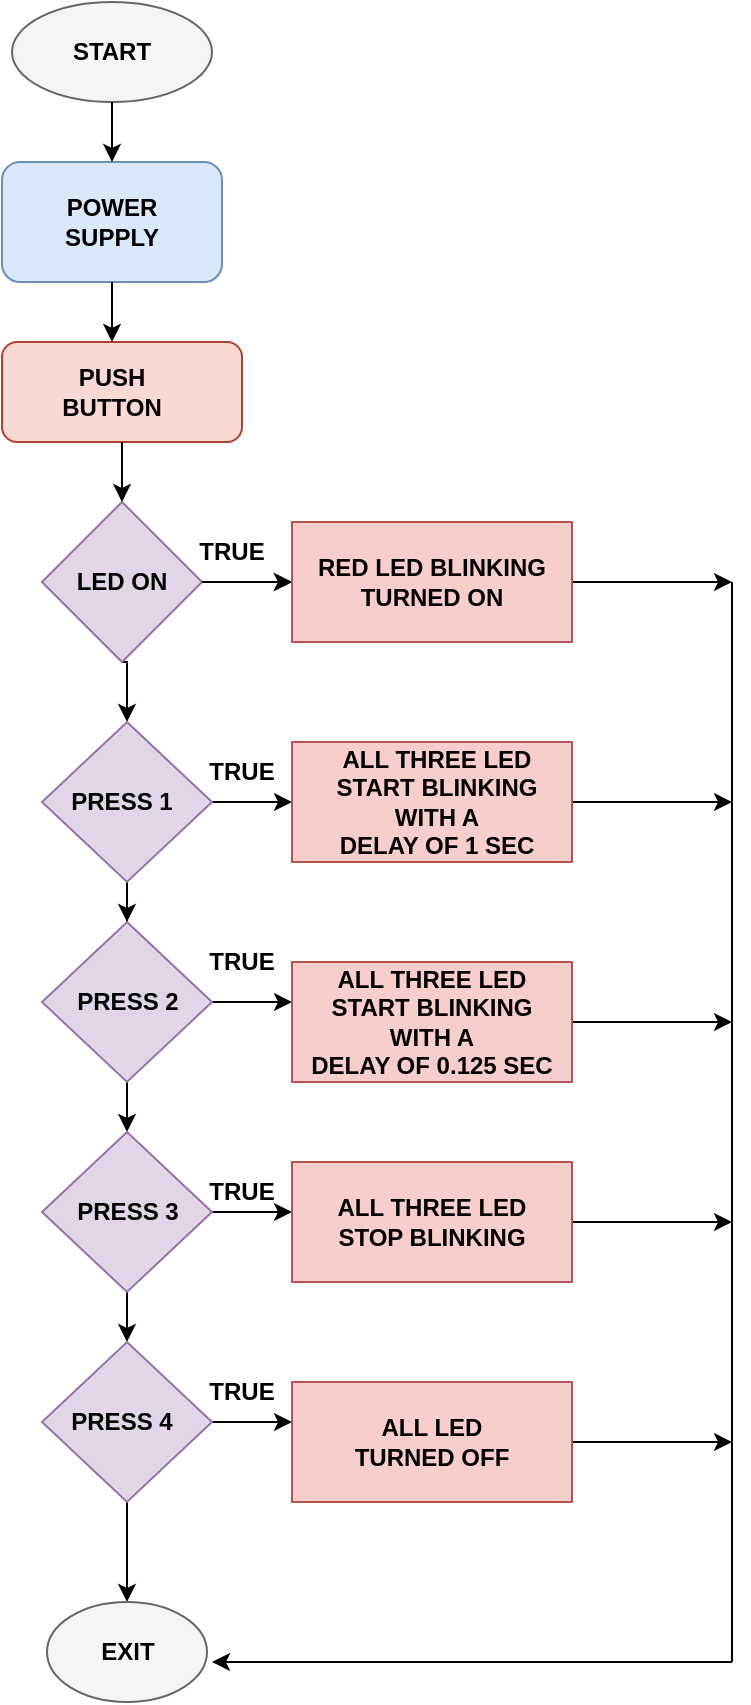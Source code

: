 <mxfile version="17.4.6" type="device"><diagram id="2weXYH4W0j-OscLCn6os" name="Page-1"><mxGraphModel dx="782" dy="379" grid="1" gridSize="10" guides="1" tooltips="1" connect="1" arrows="1" fold="1" page="0" pageScale="1" pageWidth="827" pageHeight="1169" math="0" shadow="0"><root><mxCell id="0"/><mxCell id="1" parent="0"/><mxCell id="jkuo57_W7lgo4LrSuN0N-1" value="" style="ellipse;whiteSpace=wrap;html=1;fillColor=#f5f5f5;fontColor=#333333;strokeColor=#666666;" parent="1" vertex="1"><mxGeometry x="340" y="20" width="100" height="50" as="geometry"/></mxCell><mxCell id="jkuo57_W7lgo4LrSuN0N-3" value="&lt;b&gt;START&lt;/b&gt;" style="text;html=1;strokeColor=none;fillColor=none;align=center;verticalAlign=middle;whiteSpace=wrap;rounded=0;" parent="1" vertex="1"><mxGeometry x="360" y="30" width="60" height="30" as="geometry"/></mxCell><mxCell id="jkuo57_W7lgo4LrSuN0N-5" value="" style="rounded=1;whiteSpace=wrap;html=1;fillColor=#dae8fc;strokeColor=#6c8ebf;" parent="1" vertex="1"><mxGeometry x="335" y="100" width="110" height="60" as="geometry"/></mxCell><mxCell id="jkuo57_W7lgo4LrSuN0N-9" value="" style="endArrow=classic;html=1;rounded=0;exitX=0.5;exitY=1;exitDx=0;exitDy=0;" parent="1" source="jkuo57_W7lgo4LrSuN0N-1" edge="1"><mxGeometry width="50" height="50" relative="1" as="geometry"><mxPoint x="380" y="220" as="sourcePoint"/><mxPoint x="390" y="100" as="targetPoint"/></mxGeometry></mxCell><mxCell id="jkuo57_W7lgo4LrSuN0N-10" value="&lt;b&gt;POWER SUPPLY&lt;/b&gt;" style="text;html=1;strokeColor=none;fillColor=none;align=center;verticalAlign=middle;whiteSpace=wrap;rounded=0;" parent="1" vertex="1"><mxGeometry x="360" y="115" width="60" height="30" as="geometry"/></mxCell><mxCell id="jkuo57_W7lgo4LrSuN0N-11" value="" style="endArrow=classic;html=1;rounded=0;exitX=0.5;exitY=1;exitDx=0;exitDy=0;" parent="1" source="jkuo57_W7lgo4LrSuN0N-5" edge="1"><mxGeometry width="50" height="50" relative="1" as="geometry"><mxPoint x="380" y="220" as="sourcePoint"/><mxPoint x="390" y="190" as="targetPoint"/></mxGeometry></mxCell><mxCell id="jkuo57_W7lgo4LrSuN0N-12" value="" style="rounded=1;whiteSpace=wrap;html=1;fillColor=#fad9d5;strokeColor=#ae4132;" parent="1" vertex="1"><mxGeometry x="335" y="190" width="120" height="50" as="geometry"/></mxCell><mxCell id="jkuo57_W7lgo4LrSuN0N-13" value="&lt;b&gt;PUSH BUTTON&lt;/b&gt;" style="text;html=1;strokeColor=none;fillColor=none;align=center;verticalAlign=middle;whiteSpace=wrap;rounded=0;" parent="1" vertex="1"><mxGeometry x="360" y="200" width="60" height="30" as="geometry"/></mxCell><mxCell id="jkuo57_W7lgo4LrSuN0N-21" style="edgeStyle=orthogonalEdgeStyle;rounded=0;orthogonalLoop=1;jettySize=auto;html=1;entryX=0;entryY=0.5;entryDx=0;entryDy=0;" parent="1" source="jkuo57_W7lgo4LrSuN0N-14" target="jkuo57_W7lgo4LrSuN0N-19" edge="1"><mxGeometry relative="1" as="geometry"/></mxCell><mxCell id="jkuo57_W7lgo4LrSuN0N-22" style="edgeStyle=orthogonalEdgeStyle;rounded=0;orthogonalLoop=1;jettySize=auto;html=1;exitX=0.5;exitY=1;exitDx=0;exitDy=0;entryX=0.5;entryY=0;entryDx=0;entryDy=0;" parent="1" source="jkuo57_W7lgo4LrSuN0N-14" target="jkuo57_W7lgo4LrSuN0N-20" edge="1"><mxGeometry relative="1" as="geometry"/></mxCell><mxCell id="jkuo57_W7lgo4LrSuN0N-14" value="" style="rhombus;whiteSpace=wrap;html=1;fillColor=#e1d5e7;strokeColor=#9673a6;" parent="1" vertex="1"><mxGeometry x="355" y="270" width="80" height="80" as="geometry"/></mxCell><mxCell id="jkuo57_W7lgo4LrSuN0N-18" value="" style="endArrow=classic;html=1;rounded=0;exitX=1;exitY=0.5;exitDx=0;exitDy=0;" parent="1" source="jkuo57_W7lgo4LrSuN0N-14" edge="1"><mxGeometry width="50" height="50" relative="1" as="geometry"><mxPoint x="380" y="210" as="sourcePoint"/><mxPoint x="480" y="310" as="targetPoint"/></mxGeometry></mxCell><mxCell id="jkuo57_W7lgo4LrSuN0N-41" style="edgeStyle=orthogonalEdgeStyle;rounded=0;orthogonalLoop=1;jettySize=auto;html=1;" parent="1" source="jkuo57_W7lgo4LrSuN0N-19" edge="1"><mxGeometry relative="1" as="geometry"><mxPoint x="700" y="310" as="targetPoint"/></mxGeometry></mxCell><mxCell id="jkuo57_W7lgo4LrSuN0N-19" value="" style="rounded=0;whiteSpace=wrap;html=1;fillColor=#f8cecc;strokeColor=#b85450;" parent="1" vertex="1"><mxGeometry x="480" y="280" width="140" height="60" as="geometry"/></mxCell><mxCell id="jkuo57_W7lgo4LrSuN0N-27" style="edgeStyle=orthogonalEdgeStyle;rounded=0;orthogonalLoop=1;jettySize=auto;html=1;exitX=1;exitY=0.5;exitDx=0;exitDy=0;entryX=0;entryY=0.5;entryDx=0;entryDy=0;" parent="1" source="jkuo57_W7lgo4LrSuN0N-20" target="jkuo57_W7lgo4LrSuN0N-25" edge="1"><mxGeometry relative="1" as="geometry"/></mxCell><mxCell id="jkuo57_W7lgo4LrSuN0N-29" style="edgeStyle=orthogonalEdgeStyle;rounded=0;orthogonalLoop=1;jettySize=auto;html=1;entryX=0.5;entryY=0;entryDx=0;entryDy=0;" parent="1" source="jkuo57_W7lgo4LrSuN0N-20" target="jkuo57_W7lgo4LrSuN0N-28" edge="1"><mxGeometry relative="1" as="geometry"/></mxCell><mxCell id="jkuo57_W7lgo4LrSuN0N-20" value="" style="rhombus;whiteSpace=wrap;html=1;fillColor=#e1d5e7;strokeColor=#9673a6;" parent="1" vertex="1"><mxGeometry x="355" y="380" width="85" height="80" as="geometry"/></mxCell><mxCell id="jkuo57_W7lgo4LrSuN0N-24" value="" style="endArrow=classic;html=1;rounded=0;exitX=0.5;exitY=1;exitDx=0;exitDy=0;entryX=0.5;entryY=0;entryDx=0;entryDy=0;" parent="1" source="jkuo57_W7lgo4LrSuN0N-12" target="jkuo57_W7lgo4LrSuN0N-14" edge="1"><mxGeometry width="50" height="50" relative="1" as="geometry"><mxPoint x="380" y="360" as="sourcePoint"/><mxPoint x="430" y="310" as="targetPoint"/></mxGeometry></mxCell><mxCell id="jkuo57_W7lgo4LrSuN0N-42" style="edgeStyle=orthogonalEdgeStyle;rounded=0;orthogonalLoop=1;jettySize=auto;html=1;" parent="1" source="jkuo57_W7lgo4LrSuN0N-25" edge="1"><mxGeometry relative="1" as="geometry"><mxPoint x="700" y="420" as="targetPoint"/></mxGeometry></mxCell><mxCell id="jkuo57_W7lgo4LrSuN0N-25" value="" style="rounded=0;whiteSpace=wrap;html=1;fillColor=#f8cecc;strokeColor=#b85450;" parent="1" vertex="1"><mxGeometry x="480" y="390" width="140" height="60" as="geometry"/></mxCell><mxCell id="jkuo57_W7lgo4LrSuN0N-34" style="edgeStyle=orthogonalEdgeStyle;rounded=0;orthogonalLoop=1;jettySize=auto;html=1;" parent="1" source="jkuo57_W7lgo4LrSuN0N-28" edge="1"><mxGeometry relative="1" as="geometry"><mxPoint x="480" y="520" as="targetPoint"/></mxGeometry></mxCell><mxCell id="jkuo57_W7lgo4LrSuN0N-37" style="edgeStyle=orthogonalEdgeStyle;rounded=0;orthogonalLoop=1;jettySize=auto;html=1;entryX=0.5;entryY=0;entryDx=0;entryDy=0;" parent="1" source="jkuo57_W7lgo4LrSuN0N-28" target="jkuo57_W7lgo4LrSuN0N-35" edge="1"><mxGeometry relative="1" as="geometry"/></mxCell><mxCell id="jkuo57_W7lgo4LrSuN0N-28" value="" style="rhombus;whiteSpace=wrap;html=1;fillColor=#e1d5e7;strokeColor=#9673a6;" parent="1" vertex="1"><mxGeometry x="355" y="480" width="85" height="80" as="geometry"/></mxCell><mxCell id="jkuo57_W7lgo4LrSuN0N-43" style="edgeStyle=orthogonalEdgeStyle;rounded=0;orthogonalLoop=1;jettySize=auto;html=1;" parent="1" source="jkuo57_W7lgo4LrSuN0N-30" edge="1"><mxGeometry relative="1" as="geometry"><mxPoint x="700" y="530" as="targetPoint"/></mxGeometry></mxCell><mxCell id="jkuo57_W7lgo4LrSuN0N-30" value="" style="rounded=0;whiteSpace=wrap;html=1;fillColor=#f8cecc;strokeColor=#b85450;" parent="1" vertex="1"><mxGeometry x="480" y="500" width="140" height="60" as="geometry"/></mxCell><mxCell id="jkuo57_W7lgo4LrSuN0N-38" style="edgeStyle=orthogonalEdgeStyle;rounded=0;orthogonalLoop=1;jettySize=auto;html=1;" parent="1" source="jkuo57_W7lgo4LrSuN0N-35" edge="1"><mxGeometry relative="1" as="geometry"><mxPoint x="480" y="625" as="targetPoint"/></mxGeometry></mxCell><mxCell id="jkuo57_W7lgo4LrSuN0N-57" style="edgeStyle=orthogonalEdgeStyle;rounded=0;orthogonalLoop=1;jettySize=auto;html=1;entryX=0.5;entryY=0;entryDx=0;entryDy=0;" parent="1" source="jkuo57_W7lgo4LrSuN0N-35" target="jkuo57_W7lgo4LrSuN0N-55" edge="1"><mxGeometry relative="1" as="geometry"/></mxCell><mxCell id="jkuo57_W7lgo4LrSuN0N-35" value="" style="rhombus;whiteSpace=wrap;html=1;fillColor=#e1d5e7;strokeColor=#9673a6;" parent="1" vertex="1"><mxGeometry x="355" y="585" width="85" height="80" as="geometry"/></mxCell><mxCell id="jkuo57_W7lgo4LrSuN0N-44" style="edgeStyle=orthogonalEdgeStyle;rounded=0;orthogonalLoop=1;jettySize=auto;html=1;" parent="1" source="jkuo57_W7lgo4LrSuN0N-39" edge="1"><mxGeometry relative="1" as="geometry"><mxPoint x="700" y="630" as="targetPoint"/></mxGeometry></mxCell><mxCell id="jkuo57_W7lgo4LrSuN0N-39" value="" style="rounded=0;whiteSpace=wrap;html=1;fillColor=#f8cecc;strokeColor=#b85450;" parent="1" vertex="1"><mxGeometry x="480" y="600" width="140" height="60" as="geometry"/></mxCell><mxCell id="jkuo57_W7lgo4LrSuN0N-40" value="" style="endArrow=none;html=1;rounded=0;" parent="1" edge="1"><mxGeometry width="50" height="50" relative="1" as="geometry"><mxPoint x="700" y="850" as="sourcePoint"/><mxPoint x="700" y="310" as="targetPoint"/></mxGeometry></mxCell><mxCell id="jkuo57_W7lgo4LrSuN0N-45" value="&lt;b&gt;LED ON&lt;/b&gt;" style="text;html=1;strokeColor=none;fillColor=none;align=center;verticalAlign=middle;whiteSpace=wrap;rounded=0;" parent="1" vertex="1"><mxGeometry x="365" y="295" width="60" height="30" as="geometry"/></mxCell><mxCell id="jkuo57_W7lgo4LrSuN0N-46" value="&lt;b&gt;RED LED BLINKING TURNED ON&lt;/b&gt;" style="text;html=1;strokeColor=none;fillColor=none;align=center;verticalAlign=middle;whiteSpace=wrap;rounded=0;" parent="1" vertex="1"><mxGeometry x="470" y="295" width="160" height="30" as="geometry"/></mxCell><mxCell id="jkuo57_W7lgo4LrSuN0N-48" value="&lt;b&gt;PRESS 1&lt;/b&gt;" style="text;html=1;strokeColor=none;fillColor=none;align=center;verticalAlign=middle;whiteSpace=wrap;rounded=0;" parent="1" vertex="1"><mxGeometry x="365" y="405" width="60" height="30" as="geometry"/></mxCell><mxCell id="jkuo57_W7lgo4LrSuN0N-49" value="&lt;b&gt;ALL THREE LED START BLINKING WITH A&lt;br&gt;DELAY OF 1 SEC&lt;br&gt;&lt;/b&gt;" style="text;html=1;strokeColor=none;fillColor=none;align=center;verticalAlign=middle;whiteSpace=wrap;rounded=0;" parent="1" vertex="1"><mxGeometry x="485" y="405" width="135" height="30" as="geometry"/></mxCell><mxCell id="jkuo57_W7lgo4LrSuN0N-50" value="&lt;b&gt;PRESS 2&lt;/b&gt;" style="text;html=1;strokeColor=none;fillColor=none;align=center;verticalAlign=middle;whiteSpace=wrap;rounded=0;" parent="1" vertex="1"><mxGeometry x="367.5" y="505" width="60" height="30" as="geometry"/></mxCell><mxCell id="jkuo57_W7lgo4LrSuN0N-51" value="&lt;b&gt;ALL THREE LED START BLINKING WITH A&lt;br&gt;DELAY OF 0.125 SEC&lt;br&gt;&lt;/b&gt;" style="text;html=1;strokeColor=none;fillColor=none;align=center;verticalAlign=middle;whiteSpace=wrap;rounded=0;" parent="1" vertex="1"><mxGeometry x="485" y="515" width="130" height="30" as="geometry"/></mxCell><mxCell id="jkuo57_W7lgo4LrSuN0N-52" value="&lt;b&gt;PRESS 3&lt;/b&gt;" style="text;html=1;strokeColor=none;fillColor=none;align=center;verticalAlign=middle;whiteSpace=wrap;rounded=0;" parent="1" vertex="1"><mxGeometry x="367.5" y="610" width="60" height="30" as="geometry"/></mxCell><mxCell id="jkuo57_W7lgo4LrSuN0N-54" value="&lt;b&gt;ALL THREE LED STOP BLINKING&lt;/b&gt;" style="text;html=1;strokeColor=none;fillColor=none;align=center;verticalAlign=middle;whiteSpace=wrap;rounded=0;" parent="1" vertex="1"><mxGeometry x="495" y="615" width="110" height="30" as="geometry"/></mxCell><mxCell id="jkuo57_W7lgo4LrSuN0N-59" style="edgeStyle=orthogonalEdgeStyle;rounded=0;orthogonalLoop=1;jettySize=auto;html=1;" parent="1" source="jkuo57_W7lgo4LrSuN0N-55" edge="1"><mxGeometry relative="1" as="geometry"><mxPoint x="480" y="730" as="targetPoint"/></mxGeometry></mxCell><mxCell id="jkuo57_W7lgo4LrSuN0N-63" style="edgeStyle=orthogonalEdgeStyle;rounded=0;orthogonalLoop=1;jettySize=auto;html=1;entryX=0.5;entryY=0;entryDx=0;entryDy=0;" parent="1" source="jkuo57_W7lgo4LrSuN0N-55" target="jkuo57_W7lgo4LrSuN0N-62" edge="1"><mxGeometry relative="1" as="geometry"/></mxCell><mxCell id="jkuo57_W7lgo4LrSuN0N-55" value="" style="rhombus;whiteSpace=wrap;html=1;fillColor=#e1d5e7;strokeColor=#9673a6;" parent="1" vertex="1"><mxGeometry x="355" y="690" width="85" height="80" as="geometry"/></mxCell><mxCell id="jkuo57_W7lgo4LrSuN0N-65" style="edgeStyle=orthogonalEdgeStyle;rounded=0;orthogonalLoop=1;jettySize=auto;html=1;" parent="1" source="jkuo57_W7lgo4LrSuN0N-58" edge="1"><mxGeometry relative="1" as="geometry"><mxPoint x="700" y="740" as="targetPoint"/></mxGeometry></mxCell><mxCell id="jkuo57_W7lgo4LrSuN0N-58" value="" style="rounded=0;whiteSpace=wrap;html=1;fillColor=#f8cecc;strokeColor=#b85450;" parent="1" vertex="1"><mxGeometry x="480" y="710" width="140" height="60" as="geometry"/></mxCell><mxCell id="jkuo57_W7lgo4LrSuN0N-60" value="&lt;b&gt;PRESS 4&lt;/b&gt;" style="text;html=1;strokeColor=none;fillColor=none;align=center;verticalAlign=middle;whiteSpace=wrap;rounded=0;" parent="1" vertex="1"><mxGeometry x="365" y="715" width="60" height="30" as="geometry"/></mxCell><mxCell id="jkuo57_W7lgo4LrSuN0N-61" value="&lt;b&gt;ALL LED TURNED OFF&lt;/b&gt;" style="text;html=1;strokeColor=none;fillColor=none;align=center;verticalAlign=middle;whiteSpace=wrap;rounded=0;" parent="1" vertex="1"><mxGeometry x="505" y="725" width="90" height="30" as="geometry"/></mxCell><mxCell id="jkuo57_W7lgo4LrSuN0N-62" value="" style="ellipse;whiteSpace=wrap;html=1;fillColor=#f5f5f5;fontColor=#333333;strokeColor=#666666;" parent="1" vertex="1"><mxGeometry x="357.5" y="820" width="80" height="50" as="geometry"/></mxCell><mxCell id="jkuo57_W7lgo4LrSuN0N-64" value="&lt;b&gt;EXIT&lt;/b&gt;" style="text;html=1;strokeColor=none;fillColor=none;align=center;verticalAlign=middle;whiteSpace=wrap;rounded=0;" parent="1" vertex="1"><mxGeometry x="367.5" y="830" width="60" height="30" as="geometry"/></mxCell><mxCell id="jkuo57_W7lgo4LrSuN0N-66" value="" style="endArrow=classic;html=1;rounded=0;" parent="1" edge="1"><mxGeometry width="50" height="50" relative="1" as="geometry"><mxPoint x="700" y="850" as="sourcePoint"/><mxPoint x="440" y="850" as="targetPoint"/></mxGeometry></mxCell><mxCell id="jkuo57_W7lgo4LrSuN0N-70" value="&lt;b&gt;TRUE&lt;/b&gt;" style="text;html=1;strokeColor=none;fillColor=none;align=center;verticalAlign=middle;whiteSpace=wrap;rounded=0;" parent="1" vertex="1"><mxGeometry x="420" y="280" width="60" height="30" as="geometry"/></mxCell><mxCell id="jkuo57_W7lgo4LrSuN0N-71" value="&lt;b&gt;TRUE&lt;/b&gt;" style="text;html=1;strokeColor=none;fillColor=none;align=center;verticalAlign=middle;whiteSpace=wrap;rounded=0;" parent="1" vertex="1"><mxGeometry x="425" y="600" width="60" height="30" as="geometry"/></mxCell><mxCell id="jkuo57_W7lgo4LrSuN0N-72" value="&lt;b&gt;TRUE&lt;/b&gt;" style="text;html=1;strokeColor=none;fillColor=none;align=center;verticalAlign=middle;whiteSpace=wrap;rounded=0;" parent="1" vertex="1"><mxGeometry x="425" y="485" width="60" height="30" as="geometry"/></mxCell><mxCell id="jkuo57_W7lgo4LrSuN0N-73" value="&lt;b&gt;TRUE&lt;/b&gt;" style="text;html=1;strokeColor=none;fillColor=none;align=center;verticalAlign=middle;whiteSpace=wrap;rounded=0;" parent="1" vertex="1"><mxGeometry x="425" y="390" width="60" height="30" as="geometry"/></mxCell><mxCell id="jkuo57_W7lgo4LrSuN0N-76" value="&lt;b&gt;TRUE&lt;/b&gt;" style="text;html=1;strokeColor=none;fillColor=none;align=center;verticalAlign=middle;whiteSpace=wrap;rounded=0;" parent="1" vertex="1"><mxGeometry x="425" y="700" width="60" height="30" as="geometry"/></mxCell></root></mxGraphModel></diagram></mxfile>